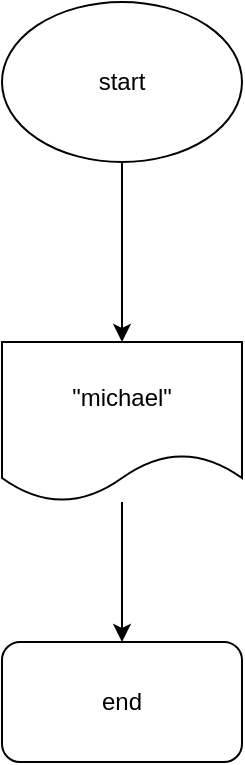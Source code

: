<mxfile version="21.6.3" type="github">
  <diagram name="Page-1" id="1OtT6CTpICbd8W9FNhoH">
    <mxGraphModel dx="1290" dy="541" grid="1" gridSize="10" guides="1" tooltips="1" connect="1" arrows="1" fold="1" page="1" pageScale="1" pageWidth="850" pageHeight="1100" math="0" shadow="0">
      <root>
        <mxCell id="0" />
        <mxCell id="1" parent="0" />
        <mxCell id="YbTgLNQ8XcuvHkaFLnRo-4" style="edgeStyle=orthogonalEdgeStyle;rounded=0;orthogonalLoop=1;jettySize=auto;html=1;entryX=0.5;entryY=0;entryDx=0;entryDy=0;" edge="1" parent="1" source="YbTgLNQ8XcuvHkaFLnRo-1" target="YbTgLNQ8XcuvHkaFLnRo-3">
          <mxGeometry relative="1" as="geometry" />
        </mxCell>
        <mxCell id="YbTgLNQ8XcuvHkaFLnRo-1" value="start" style="ellipse;whiteSpace=wrap;html=1;" vertex="1" parent="1">
          <mxGeometry x="305" y="90" width="120" height="80" as="geometry" />
        </mxCell>
        <mxCell id="YbTgLNQ8XcuvHkaFLnRo-2" value="end" style="rounded=1;whiteSpace=wrap;html=1;" vertex="1" parent="1">
          <mxGeometry x="305" y="410" width="120" height="60" as="geometry" />
        </mxCell>
        <mxCell id="YbTgLNQ8XcuvHkaFLnRo-5" style="edgeStyle=orthogonalEdgeStyle;rounded=0;orthogonalLoop=1;jettySize=auto;html=1;entryX=0.5;entryY=0;entryDx=0;entryDy=0;" edge="1" parent="1" source="YbTgLNQ8XcuvHkaFLnRo-3" target="YbTgLNQ8XcuvHkaFLnRo-2">
          <mxGeometry relative="1" as="geometry" />
        </mxCell>
        <mxCell id="YbTgLNQ8XcuvHkaFLnRo-3" value="&quot;michael&quot;" style="shape=document;whiteSpace=wrap;html=1;boundedLbl=1;" vertex="1" parent="1">
          <mxGeometry x="305" y="260" width="120" height="80" as="geometry" />
        </mxCell>
      </root>
    </mxGraphModel>
  </diagram>
</mxfile>
